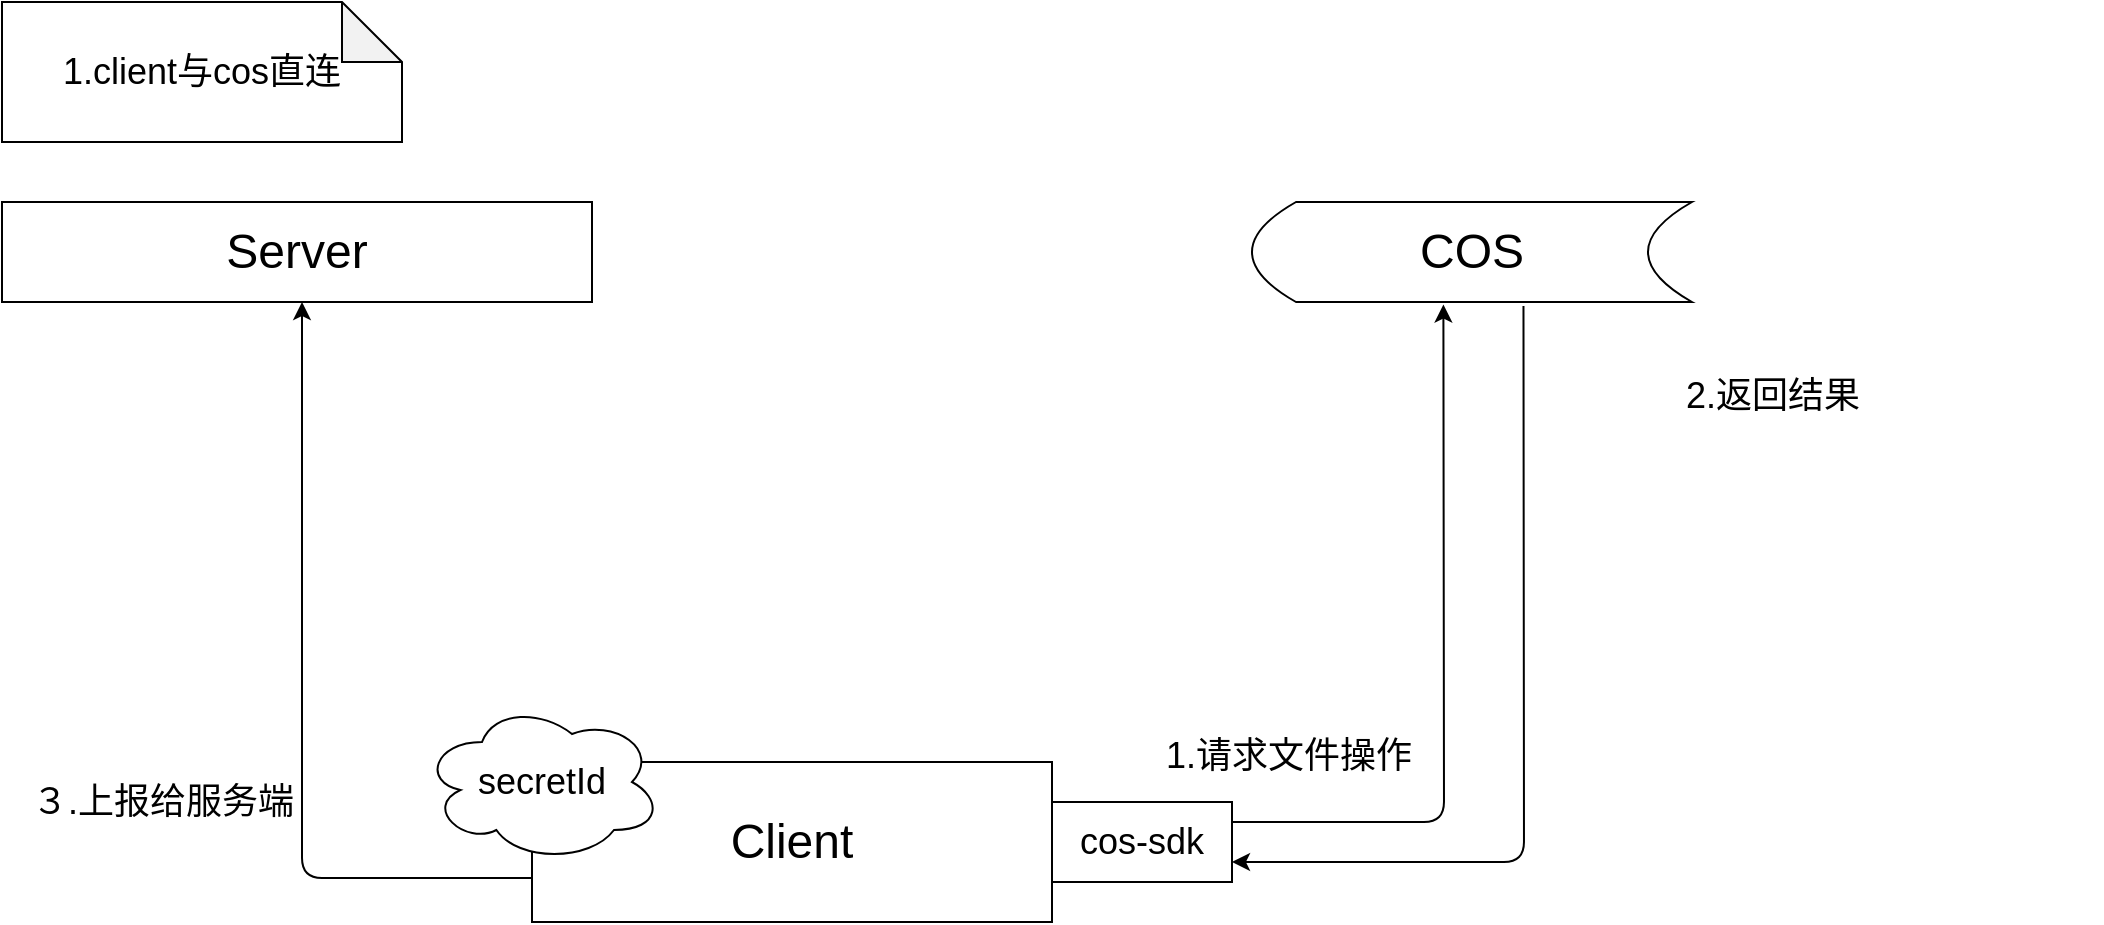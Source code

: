 <mxfile version="13.1.3" type="github">
  <diagram name="Page-1" id="5f0bae14-7c28-e335-631c-24af17079c00">
    <mxGraphModel dx="984" dy="571" grid="1" gridSize="10" guides="1" tooltips="1" connect="1" arrows="1" fold="1" page="1" pageScale="1" pageWidth="1100" pageHeight="850" background="#ffffff" math="0" shadow="0">
      <root>
        <mxCell id="0" />
        <mxCell id="1" parent="0" />
        <mxCell id="2BbbxaQr6hZSvzHqME9C-2" value="&lt;font style=&quot;font-size: 24px&quot;&gt;Server&lt;/font&gt;" style="rounded=0;whiteSpace=wrap;html=1;" parent="1" vertex="1">
          <mxGeometry x="10" y="110" width="295" height="50" as="geometry" />
        </mxCell>
        <mxCell id="2BbbxaQr6hZSvzHqME9C-3" value="&lt;font style=&quot;font-size: 24px&quot;&gt;Client&lt;/font&gt;" style="rounded=0;whiteSpace=wrap;html=1;" parent="1" vertex="1">
          <mxGeometry x="275" y="390" width="260" height="80" as="geometry" />
        </mxCell>
        <mxCell id="2BbbxaQr6hZSvzHqME9C-6" value="&lt;font style=&quot;font-size: 24px&quot;&gt;COS&lt;/font&gt;" style="shape=dataStorage;whiteSpace=wrap;html=1;" parent="1" vertex="1">
          <mxGeometry x="635" y="110" width="220" height="50" as="geometry" />
        </mxCell>
        <mxCell id="2BbbxaQr6hZSvzHqME9C-30" value="&lt;span style=&quot;text-align: center&quot;&gt;&lt;font style=&quot;font-size: 18px&quot;&gt;1.请求文件操作&lt;/font&gt;&lt;/span&gt;" style="text;whiteSpace=wrap;html=1;" parent="1" vertex="1">
          <mxGeometry x="590" y="370" width="210" height="30" as="geometry" />
        </mxCell>
        <mxCell id="2BbbxaQr6hZSvzHqME9C-35" value="&lt;font style=&quot;font-size: 18px&quot;&gt;1.client与cos直连&lt;br&gt;&lt;/font&gt;" style="shape=note;whiteSpace=wrap;html=1;backgroundOutline=1;darkOpacity=0.05;" parent="1" vertex="1">
          <mxGeometry x="10" y="10" width="200" height="70" as="geometry" />
        </mxCell>
        <mxCell id="sp5xluREkhG6h_Tq_4LH-2" value="&lt;font style=&quot;font-size: 18px&quot;&gt;secretId&lt;/font&gt;" style="ellipse;shape=cloud;whiteSpace=wrap;html=1;" parent="1" vertex="1">
          <mxGeometry x="220" y="360" width="120" height="80" as="geometry" />
        </mxCell>
        <mxCell id="sp5xluREkhG6h_Tq_4LH-4" value="&lt;font style=&quot;font-size: 18px&quot;&gt;cos-sdk&lt;/font&gt;" style="rounded=0;whiteSpace=wrap;html=1;" parent="1" vertex="1">
          <mxGeometry x="535" y="410" width="90" height="40" as="geometry" />
        </mxCell>
        <mxCell id="zxILmdE_aTLb1eIWgR9r-2" value="" style="endArrow=classic;html=1;entryX=1;entryY=0.75;entryDx=0;entryDy=0;exitX=0.617;exitY=1.04;exitDx=0;exitDy=0;exitPerimeter=0;" parent="1" source="2BbbxaQr6hZSvzHqME9C-6" target="sp5xluREkhG6h_Tq_4LH-4" edge="1">
          <mxGeometry width="50" height="50" relative="1" as="geometry">
            <mxPoint x="843.2" y="250" as="sourcePoint" />
            <mxPoint x="230" y="180" as="targetPoint" />
            <Array as="points">
              <mxPoint x="771" y="440" />
            </Array>
          </mxGeometry>
        </mxCell>
        <mxCell id="zxILmdE_aTLb1eIWgR9r-5" value="" style="endArrow=classic;html=1;entryX=0.435;entryY=1.025;entryDx=0;entryDy=0;entryPerimeter=0;exitX=1;exitY=0.25;exitDx=0;exitDy=0;" parent="1" source="sp5xluREkhG6h_Tq_4LH-4" target="2BbbxaQr6hZSvzHqME9C-6" edge="1">
          <mxGeometry width="50" height="50" relative="1" as="geometry">
            <mxPoint x="270" y="180" as="sourcePoint" />
            <mxPoint x="480" y="390" as="targetPoint" />
            <Array as="points">
              <mxPoint x="731" y="420" />
            </Array>
          </mxGeometry>
        </mxCell>
        <mxCell id="4gBE_5m87CNYdzL72oEc-1" value="&lt;span style=&quot;text-align: center&quot;&gt;&lt;font style=&quot;font-size: 18px&quot;&gt;2.返回结果&lt;/font&gt;&lt;/span&gt;" style="text;whiteSpace=wrap;html=1;" parent="1" vertex="1">
          <mxGeometry x="850" y="190" width="210" height="80" as="geometry" />
        </mxCell>
        <mxCell id="4XJzgC15svitscccRdW6-1" value="" style="endArrow=classic;html=1;" edge="1" parent="1">
          <mxGeometry width="50" height="50" relative="1" as="geometry">
            <mxPoint x="275" y="448" as="sourcePoint" />
            <mxPoint x="160" y="160" as="targetPoint" />
            <Array as="points">
              <mxPoint x="160" y="448" />
            </Array>
          </mxGeometry>
        </mxCell>
        <mxCell id="4XJzgC15svitscccRdW6-3" value="&lt;font style=&quot;font-size: 18px&quot;&gt;３.上报给服务端&lt;/font&gt;" style="edgeLabel;html=1;align=center;verticalAlign=middle;resizable=0;points=[];" vertex="1" connectable="0" parent="4XJzgC15svitscccRdW6-1">
          <mxGeometry x="0.082" y="-1" relative="1" as="geometry">
            <mxPoint x="-71" y="65" as="offset" />
          </mxGeometry>
        </mxCell>
      </root>
    </mxGraphModel>
  </diagram>
</mxfile>
